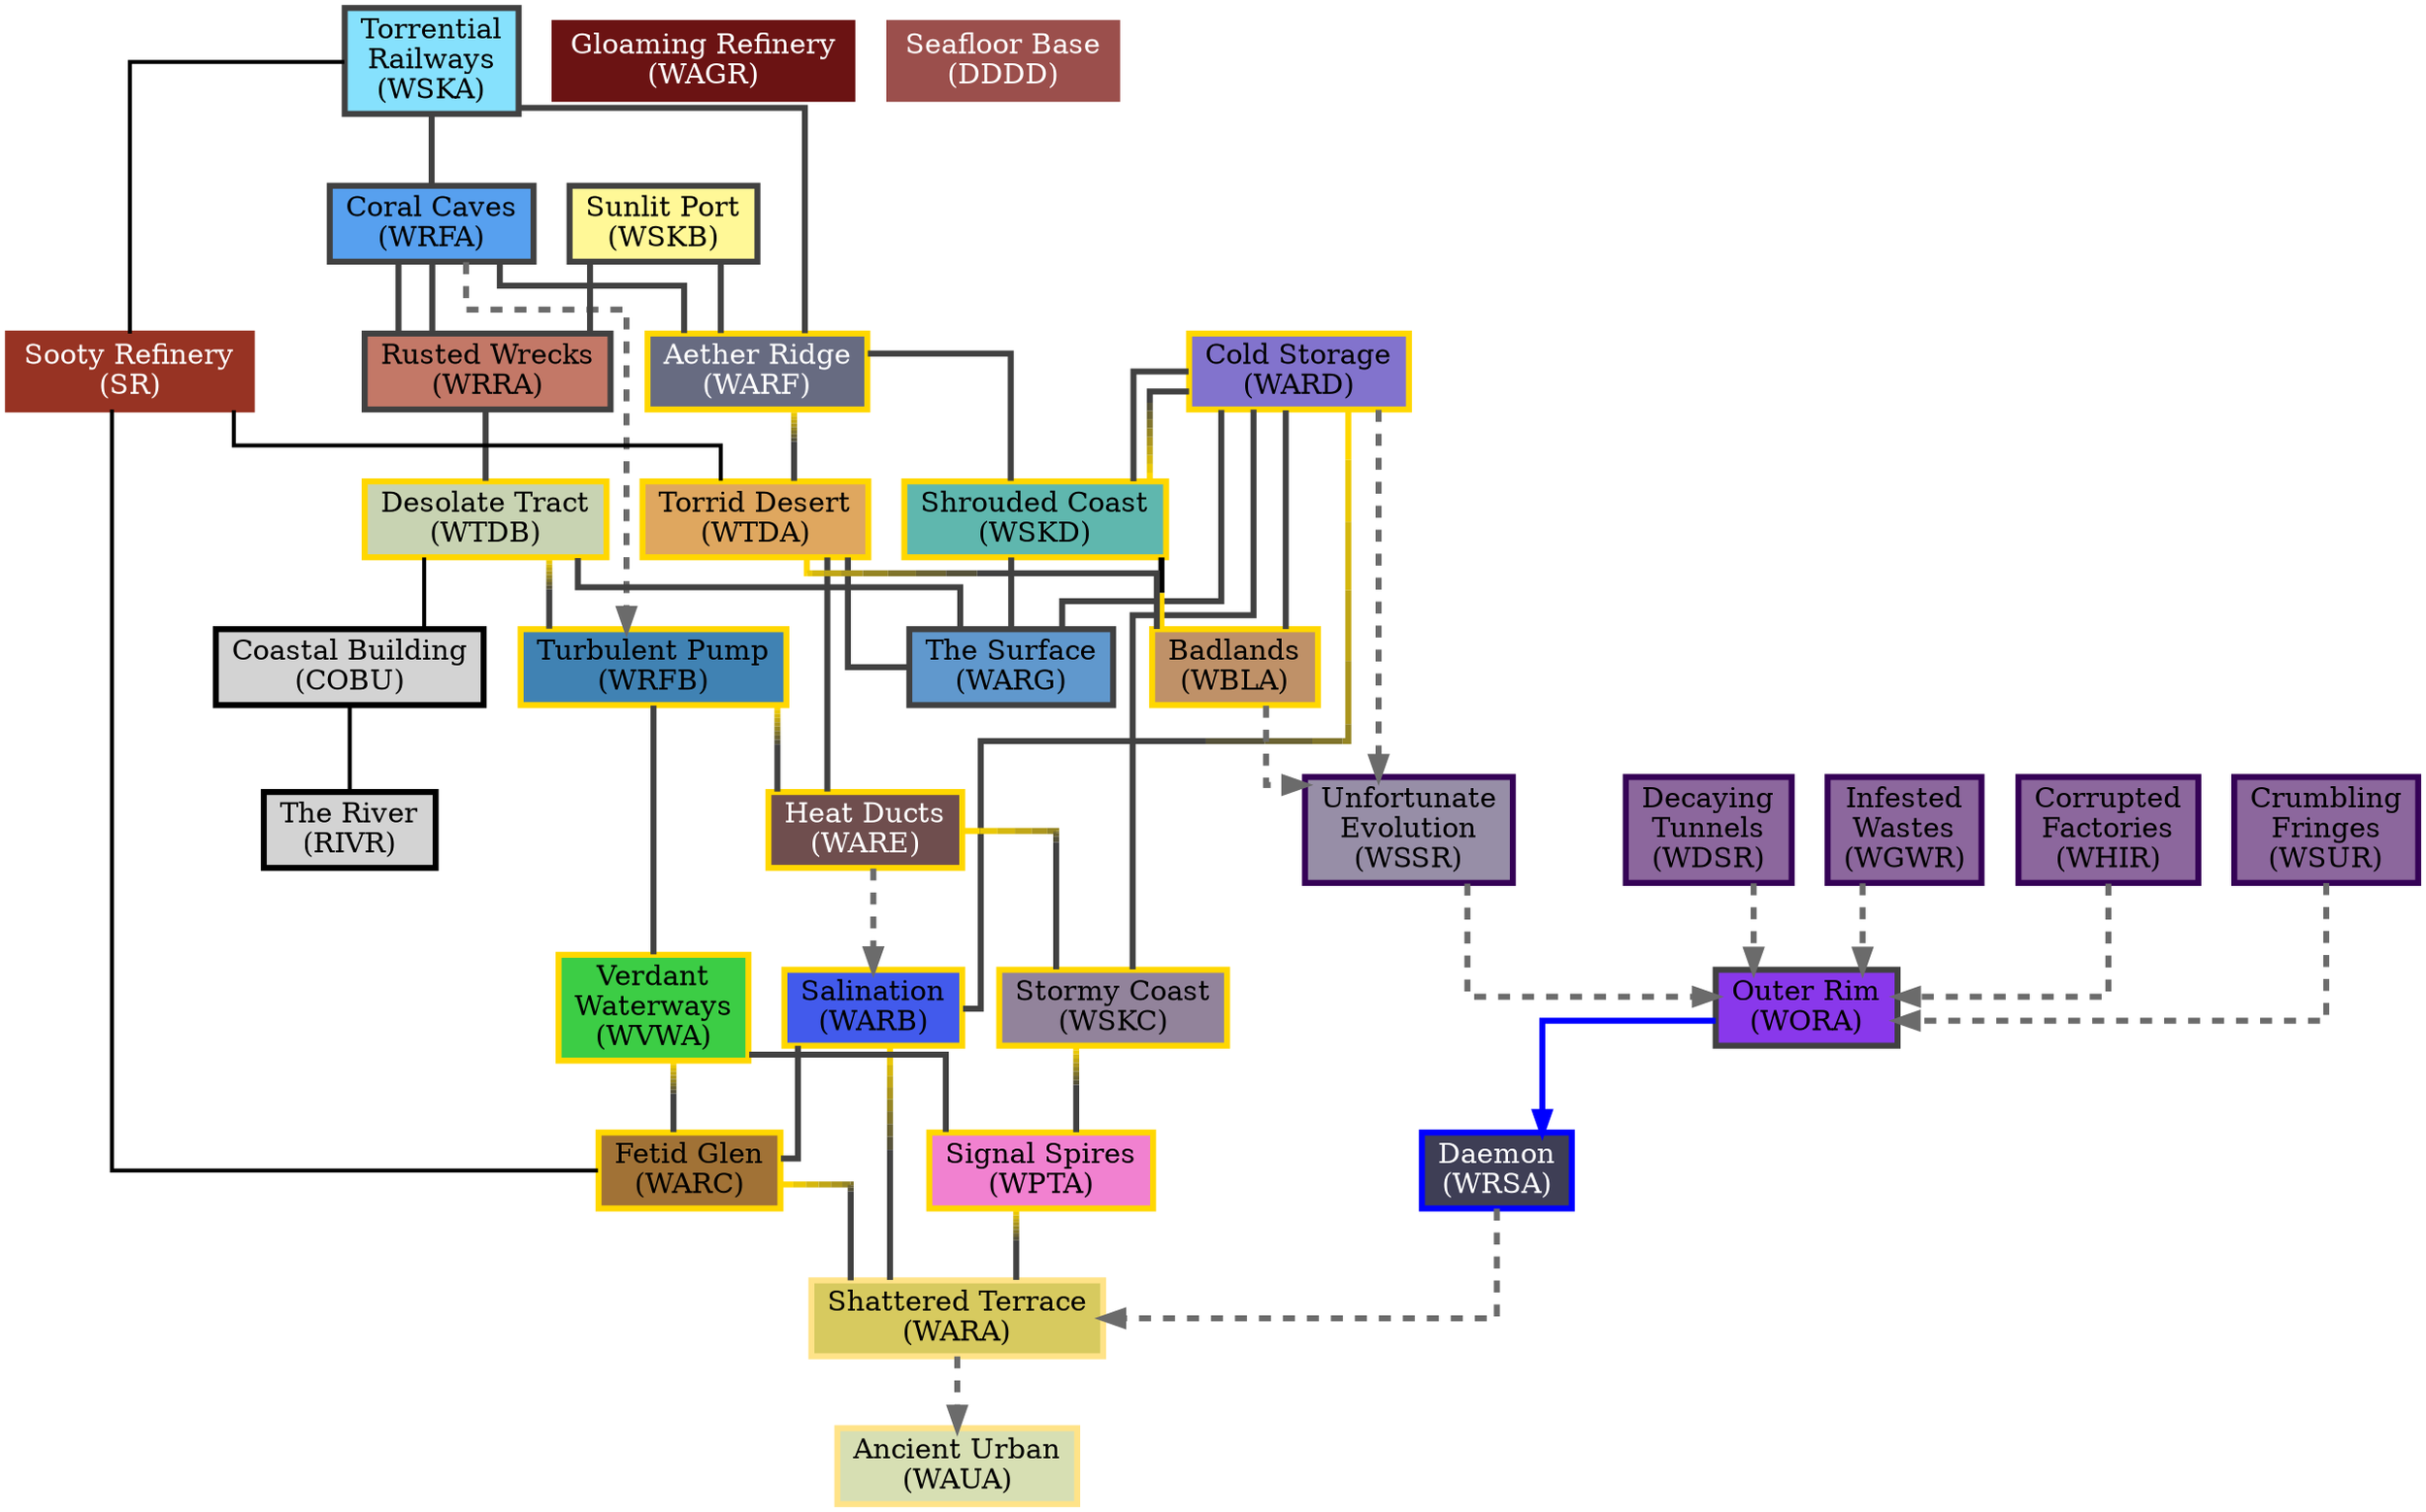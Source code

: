 strict digraph G {
    edge[dir=none color="#414141"]
    node[shape=rect style=filled penwidth=3]
    splines=ortho
            //Watcher

        WARB [label="Salination\n(WARB)" fillcolor="#425aec" color="gold"]
        WARC [label="Fetid Glen\n(WARC)" fillcolor="#a17236" color="gold"]
        WARD [label="Cold Storage\n(WARD)" fillcolor="#8273cd" color="gold"]
        WARE [label="Heat Ducts\n(WARE)" fillcolor="#6f4e4e" color="gold" fontcolor=white]
        WARF [label="Aether Ridge\n(WARF)" fillcolor="#676b81" color="gold" fontcolor=white]
        WARG [label="The Surface\n(WARG)" fillcolor="#6098cd" color="#414141"]
        WBLA [label="Badlands\n(WBLA)" fillcolor="#bf9168" color="gold"]
        WORA [label="Outer Rim\n(WORA)" fillcolor="#8938eb" color="#414141"]
        WPTA [label="Signal Spires\n(WPTA)" fillcolor="#f181d0" color="gold"]
        WRFA [label="Coral Caves\n(WRFA)" fillcolor="#57a0ef" color="#414141"]
        WRFB [label="Turbulent Pump\n(WRFB)" fillcolor="#4082b3" color="gold"]
        WRRA [label="Rusted Wrecks\n(WRRA)" fillcolor="#c37867" color="#414141"]
        WSKA [label="Torrential\nRailways\n(WSKA)" fillcolor="#86e1fd" color="#414141"]
        WSKB [label="Sunlit Port\n(WSKB)" fillcolor="#fff897" color="#414141"]
        WSKC [label="Stormy Coast\n(WSKC)" fillcolor="#92839b" color="gold"]
        WSKD [label="Shrouded Coast\n(WSKD)" fillcolor="#5fb7ae" color="gold"]
        WTDA [label="Torrid Desert\n(WTDA)" fillcolor="#dfa75f" color="gold"]
        WTDB [label="Desolate Tract\n(WTDB)" fillcolor="#c8d3b2" color="gold"]
        WVWA [label="Verdant\nWaterways\n(WVWA)" fillcolor="#3ccd45" color="gold"]
        WRSA [label="Daemon\n(WRSA)" fillcolor="#3e3e55" color="blue" fontcolor=white]
        WSSR [label="Unfortunate\nEvolution\n(WSSR)" fillcolor="#978ea7" color="#350256"]
        WDSR [label="Decaying\nTunnels\n(WDSR)" fillcolor="#8c679d" color="#350256"]
        WGWR [label="Infested\nWastes\n(WGWR)" fillcolor="#8c679d" color="#350256"]
        WHIR [label="Corrupted\nFactories\n(WHIR)" fillcolor="#8c679d" color="#350256"]
        WSUR [label="Crumbling\nFringes\n(WSUR)" fillcolor="#8c679d" color="#350256"]
        WARA [label="Shattered Terrace\n(WARA)" fillcolor="#d7ca5f" color="#ffe388"]
        WAUA [label="Ancient Urban\n(WAUA)" fillcolor="#d7dfb3" color="#ffe388"]

      

// [penwidth=3 dir=forward]

        WSKB -> {WARF WRRA} [penwidth=3]
        WSKA -> {WARF WRFA} [penwidth=3]

        WRRA -> {WRFA WTDB} [penwidth=3]

        WRFA -> {WRRA WARF} [penwidth=3]
            WRFA -> WRFB [penwidth=3 style=dashed dir=forward color="#6B6B6B"]
        WARF -> {WSKD} [penwidth=3]
            WARF -> WTDA [penwidth=3 color="#ffd700;0.05:#eac807;0.05:#d5b70e;0.05:#c0a616;0.05:#ab951d;0.05:#958524;0.05:#80742b;0.05:#6b6333;0.05:#56523a;0.05:#414141"]

        WSKD -> {WARG} [penwidth=3]
            WSKD -> {WBLA} [penwidth=3 color="black:gold;0.5"]
            WSKD -> {WARD} [penwidth=3 color="#ffd700;0.05:#eac807;0.05:#d5b70e;0.05:#c0a616;0.05:#ab951d;0.05:#958524;0.05:#80742b;0.05:#6b6333;0.05:#56523a;0.05:#414141"]
            WARD -> WSKD [penwidth=3]
        WTDA -> {WARG WARE} [penwidth=3]
            WTDA -> {WBLA} [penwidth=3 color="#ffd700;0.05:#eac807;0.05:#d5b70e;0.05:#c0a616;0.05:#ab951d;0.05:#958524;0.05:#80742b;0.05:#6b6333;0.05:#56523a;0.05:#414141"]
        WTDB -> {WARG} [penwidth=3]
            WTDB -> WRFB [penwidth=3 color="#ffd700;0.05:#eac807;0.05:#d5b70e;0.05:#c0a616;0.05:#ab951d;0.05:#958524;0.05:#80742b;0.05:#6b6333;0.05:#56523a;0.05:#414141"]

        WBLA -> {WARD} [penwidth=3]
            WBLA -> WSSR [penwidth=3 style=dashed dir=forward color="#6B6B6B"]
        WARG -> {WARD} [penwidth=3]
        WRFB -> {WVWA} [penwidth=3]
            WRFB -> WARE [penwidth=3 color="#ffd700;0.05:#eac807;0.05:#d5b70e;0.05:#c0a616;0.05:#ab951d;0.05:#958524;0.05:#80742b;0.05:#6b6333;0.05:#56523a;0.05:#414141"]

        WARD -> {WSKC} [penwidth=3]
            WARD -> {WSSR} [penwidth=3 style=dashed dir=forward color="#6B6B6B"]
            WARD -> {WARB} [penwidth=3 color="#ffd700;0.05:#eac807;0.05:#d5b70e;0.05:#c0a616;0.05:#ab951d;0.05:#958524;0.05:#80742b;0.05:#6b6333;0.05:#56523a;0.05:#414141"]
        WARE -> {WSKC} [penwidth=3 color="#ffd700;0.05:#eac807;0.05:#d5b70e;0.05:#c0a616;0.05:#ab951d;0.05:#958524;0.05:#80742b;0.05:#6b6333;0.05:#56523a;0.05:#414141"]
            WARE -> {WARB} [penwidth=3 style=dashed dir=forward color="#6B6B6B"]

        WSSR -> {WORA} [penwidth=3 style=dashed dir=forward color="#6B6B6B"]
        WSKC -> {WPTA} [penwidth=3 color="#ffd700;0.05:#eac807;0.05:#d5b70e;0.05:#c0a616;0.05:#ab951d;0.05:#958524;0.05:#80742b;0.05:#6b6333;0.05:#56523a;0.05:#414141"]
        WARB -> {WARA} [penwidth=3 color="#ffd700;0.05:#eac807;0.05:#d5b70e;0.05:#c0a616;0.05:#ab951d;0.05:#958524;0.05:#80742b;0.05:#6b6333;0.05:#56523a;0.05:#414141"]
            WARB -> {WARC} [penwidth=3]
        WVWA -> {WPTA} [penwidth=3]
            WVWA -> {WARC} [penwidth=3 color="#ffd700;0.05:#eac807;0.05:#d5b70e;0.05:#c0a616;0.05:#ab951d;0.05:#958524;0.05:#80742b;0.05:#6b6333;0.05:#56523a;0.05:#414141"]

        WPTA -> {WARA} [penwidth=3 color="#ffd700;0.05:#eac807;0.05:#d5b70e;0.05:#c0a616;0.05:#ab951d;0.05:#958524;0.05:#80742b;0.05:#6b6333;0.05:#56523a;0.05:#414141"]
        WARC -> {WARA} [penwidth=3 color="#ffd700;0.05:#eac807;0.05:#d5b70e;0.05:#c0a616;0.05:#ab951d;0.05:#958524;0.05:#80742b;0.05:#6b6333;0.05:#56523a;0.05:#414141"]

        WRSA -> {WARA} [penwidth=3 style=dashed dir=forward color="#6B6B6B"]
        WARA -> {WAUA} [penwidth=3 style=dashed dir=forward color="#6B6B6B"]
        
        {WDSR WSUR WHIR WGWR} -> WORA [penwidth=3 style=dashed dir=forward color="#6B6B6B"]
        WORA -> WRSA [penwidth=3 dir=forward color=blue]

    //Watcher+
        edge[dir=none penwidth=2 color=black]
        WAGR [label="Gloaming Refinery\n(WAGR)" color="#6b1313" fontcolor="#ffffff"]
        DDDD [label="Seafloor Base\n(DDDD)" color="#9b4f4c" fontcolor="#ffffff"]

        //Dreamscape Expansion
        RIVR [label="The River\n(RIVR)" color=""]
        COBU [label="Coastal Building\n(COBU)" color=""]
        WTDB -> COBU -> RIVR

        SR [label ="Sooty Refinery\n(SR)" color="#973323" fontcolor="#ffffff"]
        WSKA -> SR
        SR -> {WARC WTDA}



}